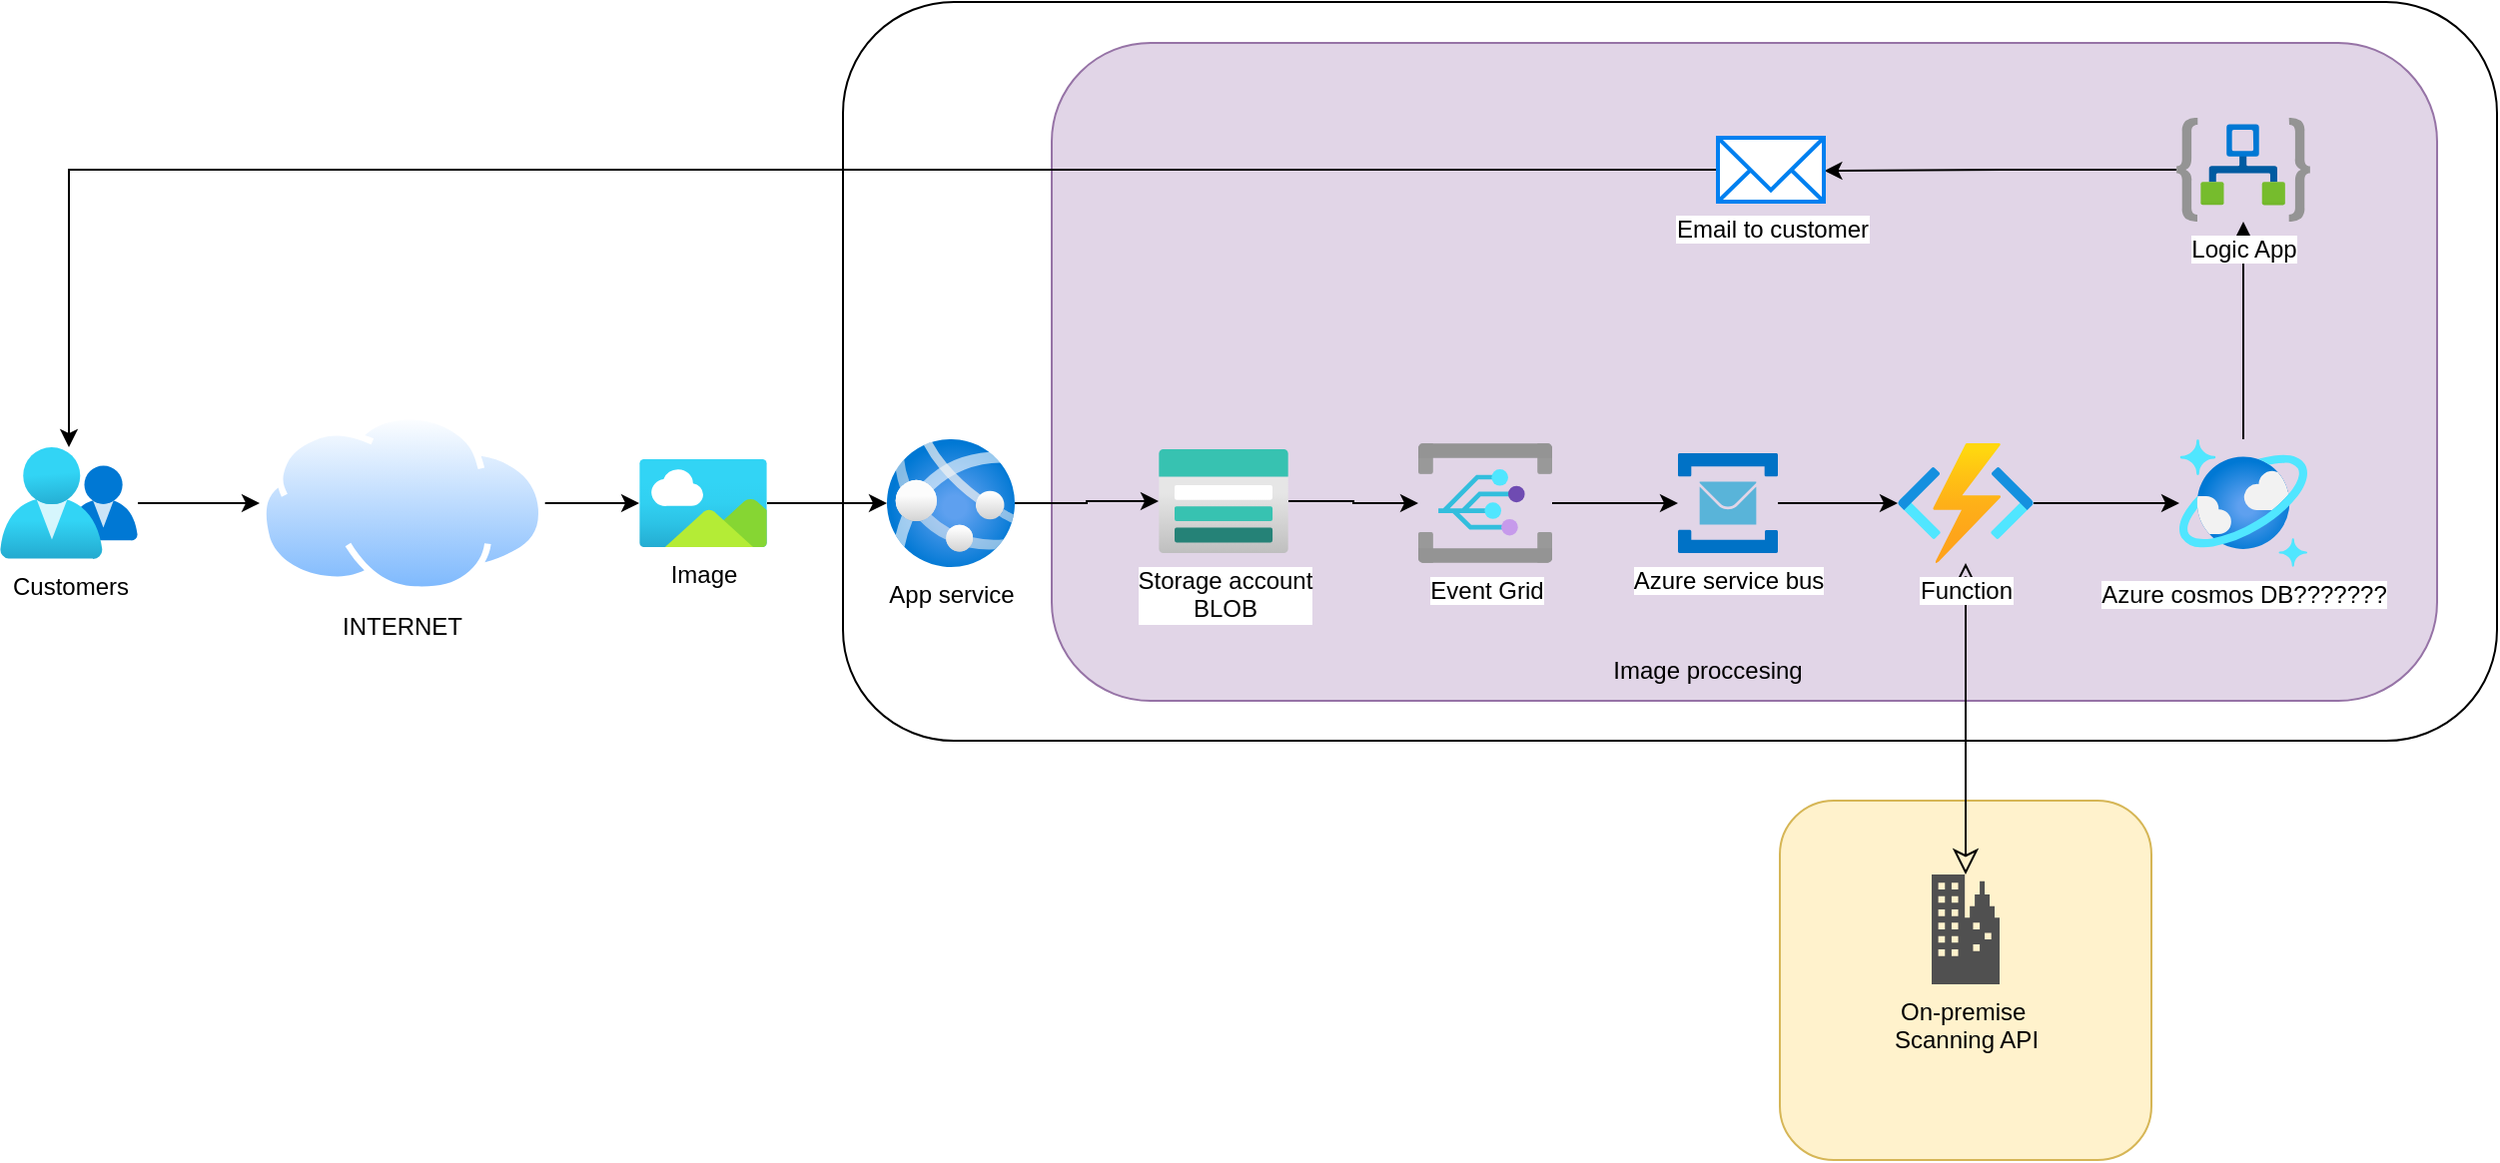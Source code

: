 <mxfile version="21.6.8" type="github">
  <diagram name="Page-1" id="VGzxjyFgtsjLAjGQvfVi">
    <mxGraphModel dx="2442" dy="889" grid="1" gridSize="10" guides="1" tooltips="1" connect="1" arrows="1" fold="1" page="1" pageScale="1" pageWidth="827" pageHeight="1169" math="0" shadow="0">
      <root>
        <mxCell id="0" />
        <mxCell id="1" parent="0" />
        <mxCell id="vnJGNwGky5d_OeumcHCo-67" value="" style="rounded=1;whiteSpace=wrap;html=1;fillColor=#fff2cc;strokeColor=#d6b656;labelPosition=center;verticalLabelPosition=bottom;align=center;verticalAlign=top;labelBackgroundColor=none;" vertex="1" parent="1">
          <mxGeometry x="431" y="520" width="186" height="180" as="geometry" />
        </mxCell>
        <mxCell id="vnJGNwGky5d_OeumcHCo-62" value="" style="rounded=1;whiteSpace=wrap;html=1;" vertex="1" parent="1">
          <mxGeometry x="-38" y="120" width="828" height="370" as="geometry" />
        </mxCell>
        <mxCell id="vnJGNwGky5d_OeumcHCo-63" value="" style="rounded=1;whiteSpace=wrap;html=1;fillColor=#e1d5e7;strokeColor=#9673a6;labelPosition=center;verticalLabelPosition=bottom;align=center;verticalAlign=top;labelBackgroundColor=none;" vertex="1" parent="1">
          <mxGeometry x="66.5" y="140.5" width="693.5" height="329.5" as="geometry" />
        </mxCell>
        <mxCell id="vnJGNwGky5d_OeumcHCo-38" style="edgeStyle=orthogonalEdgeStyle;rounded=0;orthogonalLoop=1;jettySize=auto;html=1;" edge="1" parent="1" source="vnJGNwGky5d_OeumcHCo-31" target="vnJGNwGky5d_OeumcHCo-34">
          <mxGeometry relative="1" as="geometry" />
        </mxCell>
        <mxCell id="vnJGNwGky5d_OeumcHCo-31" value="Customers" style="image;aspect=fixed;html=1;points=[];align=center;fontSize=12;image=img/lib/azure2/management_governance/My_Customers.svg;" vertex="1" parent="1">
          <mxGeometry x="-460" y="343" width="69" height="56.0" as="geometry" />
        </mxCell>
        <mxCell id="vnJGNwGky5d_OeumcHCo-40" style="edgeStyle=orthogonalEdgeStyle;rounded=0;orthogonalLoop=1;jettySize=auto;html=1;" edge="1" parent="1" source="vnJGNwGky5d_OeumcHCo-33" target="vnJGNwGky5d_OeumcHCo-36">
          <mxGeometry relative="1" as="geometry" />
        </mxCell>
        <mxCell id="vnJGNwGky5d_OeumcHCo-33" value="Image" style="image;aspect=fixed;html=1;points=[];align=center;fontSize=12;image=img/lib/azure2/general/Image.svg;" vertex="1" parent="1">
          <mxGeometry x="-140" y="349" width="64" height="44" as="geometry" />
        </mxCell>
        <mxCell id="vnJGNwGky5d_OeumcHCo-39" style="edgeStyle=orthogonalEdgeStyle;rounded=0;orthogonalLoop=1;jettySize=auto;html=1;" edge="1" parent="1" source="vnJGNwGky5d_OeumcHCo-34" target="vnJGNwGky5d_OeumcHCo-33">
          <mxGeometry relative="1" as="geometry" />
        </mxCell>
        <mxCell id="vnJGNwGky5d_OeumcHCo-34" value="INTERNET&lt;br&gt;" style="image;aspect=fixed;perimeter=ellipsePerimeter;html=1;align=center;shadow=0;dashed=0;spacingTop=3;image=img/lib/active_directory/internet_cloud.svg;" vertex="1" parent="1">
          <mxGeometry x="-330" y="326" width="142.86" height="90" as="geometry" />
        </mxCell>
        <mxCell id="vnJGNwGky5d_OeumcHCo-41" style="edgeStyle=orthogonalEdgeStyle;rounded=0;orthogonalLoop=1;jettySize=auto;html=1;" edge="1" parent="1" source="vnJGNwGky5d_OeumcHCo-36" target="vnJGNwGky5d_OeumcHCo-37">
          <mxGeometry relative="1" as="geometry" />
        </mxCell>
        <mxCell id="vnJGNwGky5d_OeumcHCo-36" value="App service" style="image;aspect=fixed;html=1;points=[];align=center;fontSize=12;image=img/lib/azure2/app_services/App_Services.svg;" vertex="1" parent="1">
          <mxGeometry x="-16" y="339" width="64" height="64" as="geometry" />
        </mxCell>
        <mxCell id="vnJGNwGky5d_OeumcHCo-45" style="edgeStyle=orthogonalEdgeStyle;rounded=0;orthogonalLoop=1;jettySize=auto;html=1;" edge="1" parent="1" source="vnJGNwGky5d_OeumcHCo-37" target="vnJGNwGky5d_OeumcHCo-44">
          <mxGeometry relative="1" as="geometry" />
        </mxCell>
        <mxCell id="vnJGNwGky5d_OeumcHCo-37" value="Storage account&lt;br&gt;BLOB" style="image;aspect=fixed;html=1;points=[];align=center;fontSize=12;image=img/lib/azure2/storage/Storage_Accounts.svg;" vertex="1" parent="1">
          <mxGeometry x="120" y="344" width="65" height="52" as="geometry" />
        </mxCell>
        <mxCell id="vnJGNwGky5d_OeumcHCo-47" style="edgeStyle=orthogonalEdgeStyle;rounded=0;orthogonalLoop=1;jettySize=auto;html=1;" edge="1" parent="1" source="vnJGNwGky5d_OeumcHCo-44" target="vnJGNwGky5d_OeumcHCo-46">
          <mxGeometry relative="1" as="geometry" />
        </mxCell>
        <mxCell id="vnJGNwGky5d_OeumcHCo-44" value="Event Grid" style="image;aspect=fixed;html=1;points=[];align=center;fontSize=12;image=img/lib/azure2/integration/Event_Grid_Subscriptions.svg;" vertex="1" parent="1">
          <mxGeometry x="250" y="341" width="67" height="60" as="geometry" />
        </mxCell>
        <mxCell id="vnJGNwGky5d_OeumcHCo-49" style="edgeStyle=orthogonalEdgeStyle;rounded=0;orthogonalLoop=1;jettySize=auto;html=1;" edge="1" parent="1" source="vnJGNwGky5d_OeumcHCo-46" target="vnJGNwGky5d_OeumcHCo-48">
          <mxGeometry relative="1" as="geometry" />
        </mxCell>
        <mxCell id="vnJGNwGky5d_OeumcHCo-46" value="Azure service bus" style="image;sketch=0;aspect=fixed;html=1;points=[];align=center;fontSize=12;image=img/lib/mscae/Service_Bus.svg;" vertex="1" parent="1">
          <mxGeometry x="380" y="346" width="50" height="50" as="geometry" />
        </mxCell>
        <mxCell id="vnJGNwGky5d_OeumcHCo-58" style="edgeStyle=orthogonalEdgeStyle;rounded=0;orthogonalLoop=1;jettySize=auto;html=1;endArrow=classic;endFill=0;endSize=10;startSize=7;startArrow=classic;startFill=0;" edge="1" parent="1" source="vnJGNwGky5d_OeumcHCo-48" target="vnJGNwGky5d_OeumcHCo-57">
          <mxGeometry relative="1" as="geometry" />
        </mxCell>
        <mxCell id="vnJGNwGky5d_OeumcHCo-65" style="edgeStyle=orthogonalEdgeStyle;rounded=0;orthogonalLoop=1;jettySize=auto;html=1;" edge="1" parent="1" source="vnJGNwGky5d_OeumcHCo-48" target="vnJGNwGky5d_OeumcHCo-50">
          <mxGeometry relative="1" as="geometry" />
        </mxCell>
        <mxCell id="vnJGNwGky5d_OeumcHCo-48" value="Function" style="image;aspect=fixed;html=1;points=[];align=center;fontSize=12;image=img/lib/azure2/compute/Function_Apps.svg;" vertex="1" parent="1">
          <mxGeometry x="490" y="341" width="68" height="60" as="geometry" />
        </mxCell>
        <mxCell id="vnJGNwGky5d_OeumcHCo-56" style="edgeStyle=orthogonalEdgeStyle;rounded=0;orthogonalLoop=1;jettySize=auto;html=1;" edge="1" parent="1" source="vnJGNwGky5d_OeumcHCo-50" target="vnJGNwGky5d_OeumcHCo-52">
          <mxGeometry relative="1" as="geometry" />
        </mxCell>
        <mxCell id="vnJGNwGky5d_OeumcHCo-50" value="Azure cosmos DB???????" style="image;aspect=fixed;html=1;points=[];align=center;fontSize=12;image=img/lib/azure2/databases/Azure_Cosmos_DB.svg;" vertex="1" parent="1">
          <mxGeometry x="631" y="339" width="64" height="64" as="geometry" />
        </mxCell>
        <mxCell id="vnJGNwGky5d_OeumcHCo-54" style="edgeStyle=orthogonalEdgeStyle;rounded=0;orthogonalLoop=1;jettySize=auto;html=1;entryX=1.004;entryY=0.517;entryDx=0;entryDy=0;entryPerimeter=0;" edge="1" parent="1" source="vnJGNwGky5d_OeumcHCo-52" target="vnJGNwGky5d_OeumcHCo-53">
          <mxGeometry relative="1" as="geometry" />
        </mxCell>
        <mxCell id="vnJGNwGky5d_OeumcHCo-52" value="Logic App" style="image;aspect=fixed;html=1;points=[];align=center;fontSize=12;image=img/lib/azure2/integration/Logic_Apps.svg;" vertex="1" parent="1">
          <mxGeometry x="629.5" y="178" width="67" height="52" as="geometry" />
        </mxCell>
        <mxCell id="vnJGNwGky5d_OeumcHCo-55" style="edgeStyle=orthogonalEdgeStyle;rounded=0;orthogonalLoop=1;jettySize=auto;html=1;" edge="1" parent="1" source="vnJGNwGky5d_OeumcHCo-53" target="vnJGNwGky5d_OeumcHCo-31">
          <mxGeometry relative="1" as="geometry" />
        </mxCell>
        <mxCell id="vnJGNwGky5d_OeumcHCo-53" value="Email to customer" style="html=1;verticalLabelPosition=bottom;align=center;labelBackgroundColor=#ffffff;verticalAlign=top;strokeWidth=2;strokeColor=#0080F0;shadow=0;dashed=0;shape=mxgraph.ios7.icons.mail;" vertex="1" parent="1">
          <mxGeometry x="400" y="188" width="53" height="32" as="geometry" />
        </mxCell>
        <mxCell id="vnJGNwGky5d_OeumcHCo-57" value="On-premise&amp;nbsp;&lt;br&gt;Scanning API" style="sketch=0;pointerEvents=1;shadow=0;dashed=0;html=1;strokeColor=none;fillColor=#505050;labelPosition=center;verticalLabelPosition=bottom;verticalAlign=top;outlineConnect=0;align=center;shape=mxgraph.office.concepts.on_premises;" vertex="1" parent="1">
          <mxGeometry x="507" y="557" width="34" height="55" as="geometry" />
        </mxCell>
        <mxCell id="vnJGNwGky5d_OeumcHCo-66" value="Image proccesing" style="text;strokeColor=none;align=center;fillColor=none;html=1;verticalAlign=middle;whiteSpace=wrap;rounded=0;" vertex="1" parent="1">
          <mxGeometry x="320" y="440" width="150" height="30" as="geometry" />
        </mxCell>
      </root>
    </mxGraphModel>
  </diagram>
</mxfile>
